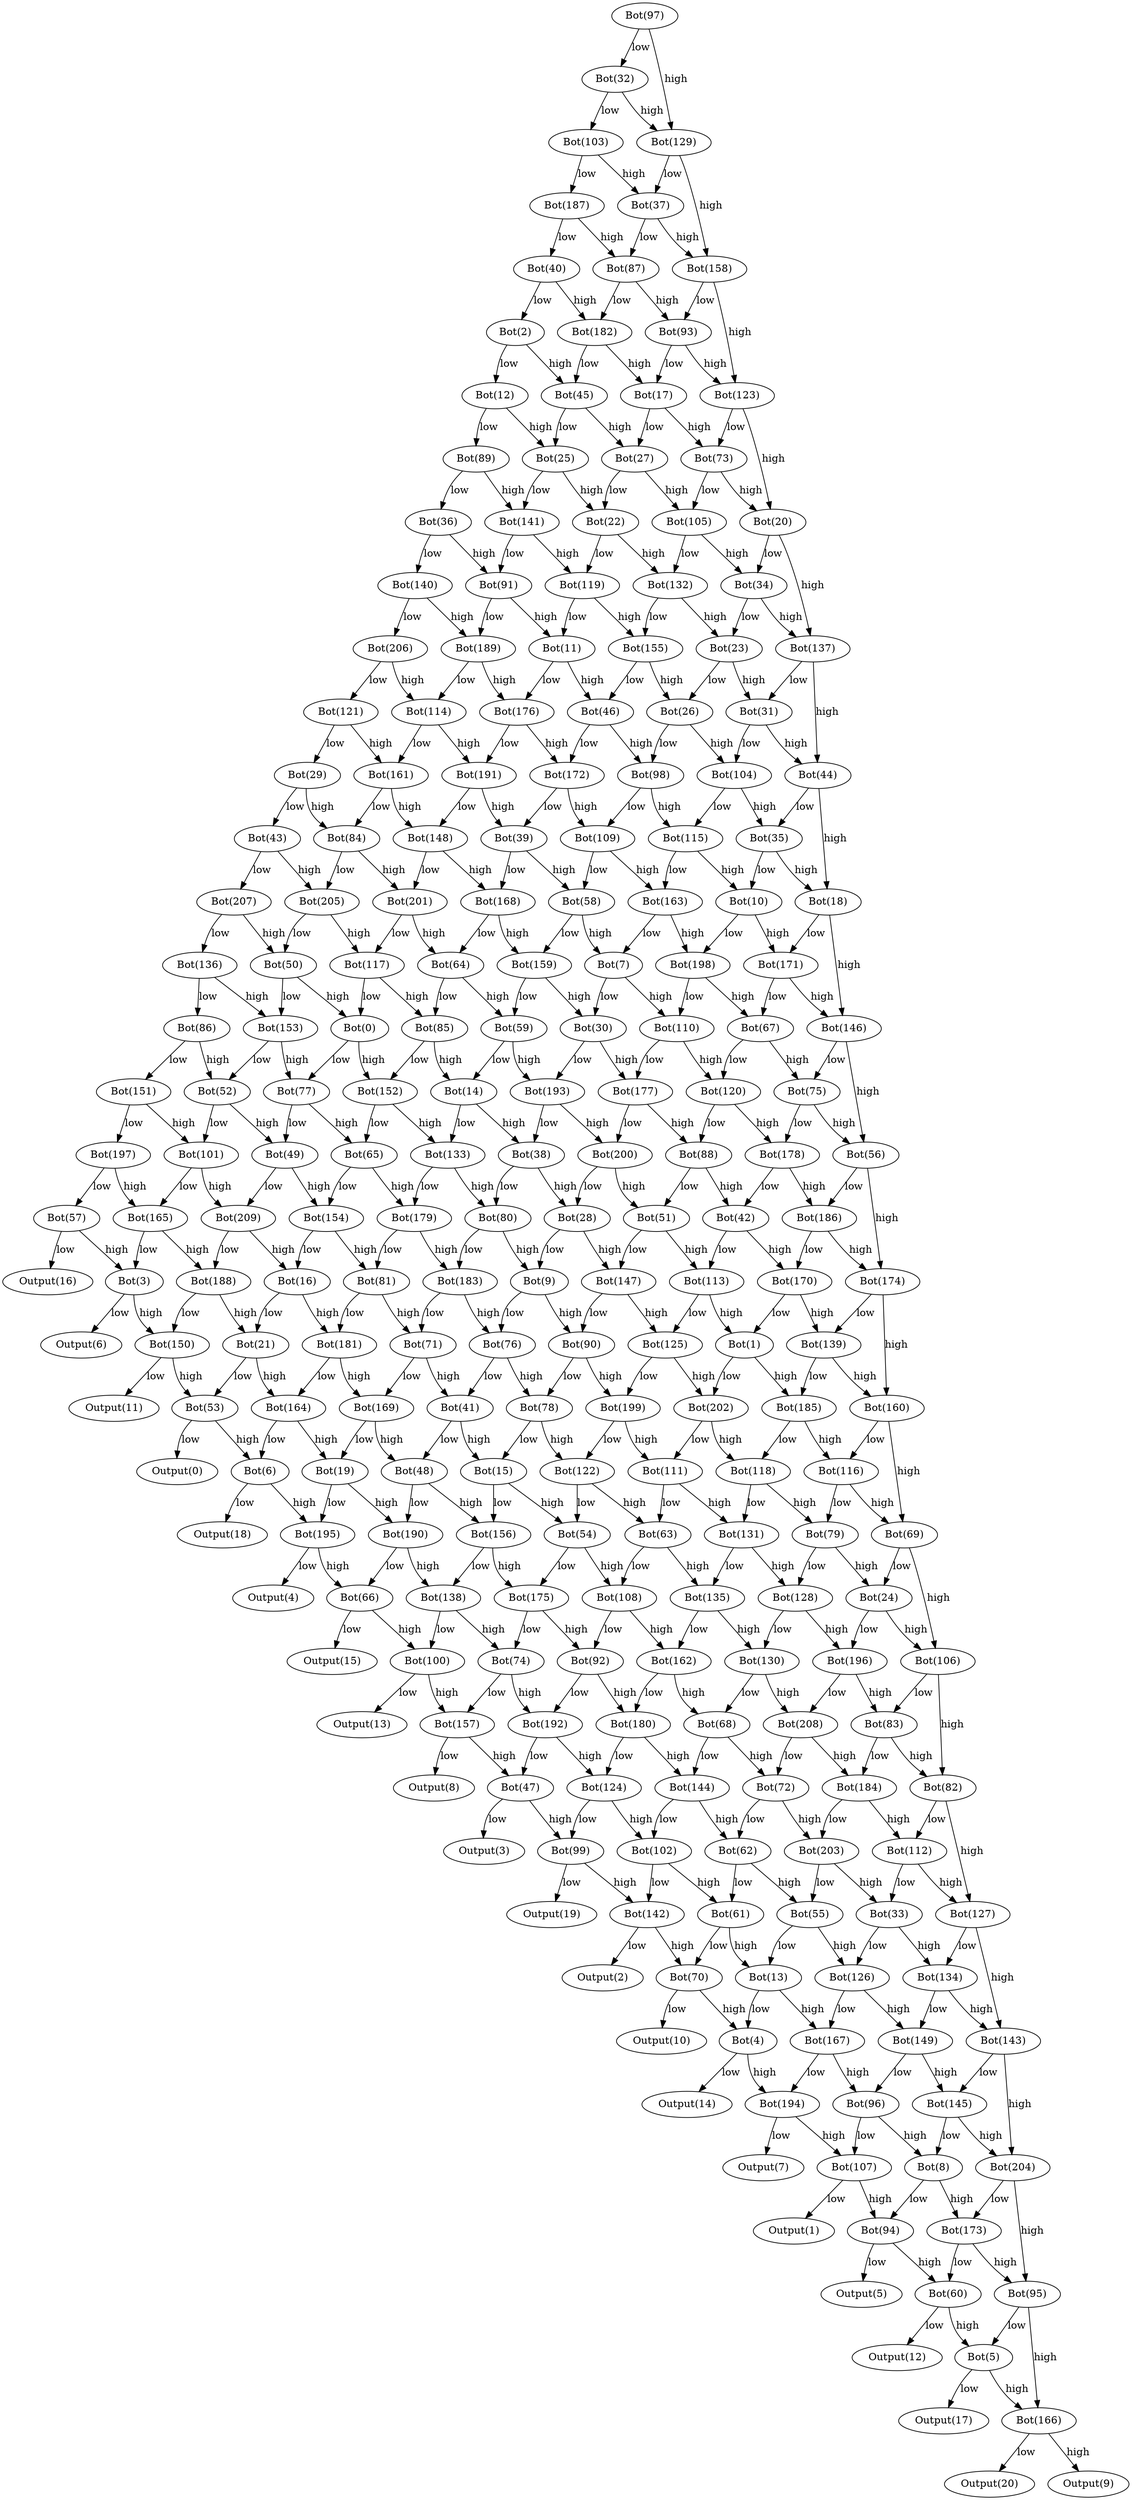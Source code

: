 digraph robots {
  "Bot(120)" -> "Bot(88)" [label = low];
  "Bot(120)" -> "Bot(178)" [label = high];
  "Bot(141)" -> "Bot(91)" [label = low];
  "Bot(141)" -> "Bot(119)" [label = high];
  "Bot(93)" -> "Bot(17)" [label = low];
  "Bot(93)" -> "Bot(123)" [label = high];
  "Bot(118)" -> "Bot(131)" [label = low];
  "Bot(118)" -> "Bot(79)" [label = high];
  "Bot(159)" -> "Bot(59)" [label = low];
  "Bot(159)" -> "Bot(30)" [label = high];
  "Bot(194)" -> "Output(7)" [label = low];
  "Bot(194)" -> "Bot(107)" [label = high];
  "Bot(184)" -> "Bot(203)" [label = low];
  "Bot(184)" -> "Bot(112)" [label = high];
  "Bot(105)" -> "Bot(132)" [label = low];
  "Bot(105)" -> "Bot(34)" [label = high];
  "Bot(142)" -> "Output(2)" [label = low];
  "Bot(142)" -> "Bot(70)" [label = high];
  "Bot(14)" -> "Bot(133)" [label = low];
  "Bot(14)" -> "Bot(38)" [label = high];
  "Bot(61)" -> "Bot(70)" [label = low];
  "Bot(61)" -> "Bot(13)" [label = high];
  "Bot(10)" -> "Bot(198)" [label = low];
  "Bot(10)" -> "Bot(171)" [label = high];
  "Bot(112)" -> "Bot(33)" [label = low];
  "Bot(112)" -> "Bot(127)" [label = high];
  "Bot(177)" -> "Bot(200)" [label = low];
  "Bot(177)" -> "Bot(88)" [label = high];
  "Bot(163)" -> "Bot(7)" [label = low];
  "Bot(163)" -> "Bot(198)" [label = high];
  "Bot(17)" -> "Bot(27)" [label = low];
  "Bot(17)" -> "Bot(73)" [label = high];
  "Bot(131)" -> "Bot(135)" [label = low];
  "Bot(131)" -> "Bot(128)" [label = high];
  "Bot(0)" -> "Bot(77)" [label = low];
  "Bot(0)" -> "Bot(152)" [label = high];
  "Bot(167)" -> "Bot(194)" [label = low];
  "Bot(167)" -> "Bot(96)" [label = high];
  "Bot(146)" -> "Bot(75)" [label = low];
  "Bot(146)" -> "Bot(56)" [label = high];
  "Bot(47)" -> "Output(3)" [label = low];
  "Bot(47)" -> "Bot(99)" [label = high];
  "Bot(136)" -> "Bot(86)" [label = low];
  "Bot(136)" -> "Bot(153)" [label = high];
  "Bot(73)" -> "Bot(105)" [label = low];
  "Bot(73)" -> "Bot(20)" [label = high];
  "Bot(4)" -> "Output(14)" [label = low];
  "Bot(4)" -> "Bot(194)" [label = high];
  "Bot(42)" -> "Bot(113)" [label = low];
  "Bot(42)" -> "Bot(170)" [label = high];
  "Bot(46)" -> "Bot(172)" [label = low];
  "Bot(46)" -> "Bot(98)" [label = high];
  "Bot(81)" -> "Bot(181)" [label = low];
  "Bot(81)" -> "Bot(71)" [label = high];
  "Bot(169)" -> "Bot(19)" [label = low];
  "Bot(169)" -> "Bot(48)" [label = high];
  "Bot(162)" -> "Bot(180)" [label = low];
  "Bot(162)" -> "Bot(68)" [label = high];
  "Bot(116)" -> "Bot(79)" [label = low];
  "Bot(116)" -> "Bot(69)" [label = high];
  "Bot(39)" -> "Bot(168)" [label = low];
  "Bot(39)" -> "Bot(58)" [label = high];
  "Bot(60)" -> "Output(12)" [label = low];
  "Bot(60)" -> "Bot(5)" [label = high];
  "Bot(119)" -> "Bot(11)" [label = low];
  "Bot(119)" -> "Bot(155)" [label = high];
  "Bot(24)" -> "Bot(196)" [label = low];
  "Bot(24)" -> "Bot(106)" [label = high];
  "Bot(35)" -> "Bot(10)" [label = low];
  "Bot(35)" -> "Bot(18)" [label = high];
  "Bot(6)" -> "Output(18)" [label = low];
  "Bot(6)" -> "Bot(195)" [label = high];
  "Bot(62)" -> "Bot(61)" [label = low];
  "Bot(62)" -> "Bot(55)" [label = high];
  "Bot(20)" -> "Bot(34)" [label = low];
  "Bot(20)" -> "Bot(137)" [label = high];
  "Bot(32)" -> "Bot(103)" [label = low];
  "Bot(32)" -> "Bot(129)" [label = high];
  "Bot(7)" -> "Bot(30)" [label = low];
  "Bot(7)" -> "Bot(110)" [label = high];
  "Bot(202)" -> "Bot(111)" [label = low];
  "Bot(202)" -> "Bot(118)" [label = high];
  "Bot(113)" -> "Bot(125)" [label = low];
  "Bot(113)" -> "Bot(1)" [label = high];
  "Bot(121)" -> "Bot(29)" [label = low];
  "Bot(121)" -> "Bot(161)" [label = high];
  "Bot(96)" -> "Bot(107)" [label = low];
  "Bot(96)" -> "Bot(8)" [label = high];
  "Bot(191)" -> "Bot(148)" [label = low];
  "Bot(191)" -> "Bot(39)" [label = high];
  "Bot(1)" -> "Bot(202)" [label = low];
  "Bot(1)" -> "Bot(185)" [label = high];
  "Bot(55)" -> "Bot(13)" [label = low];
  "Bot(55)" -> "Bot(126)" [label = high];
  "Bot(27)" -> "Bot(22)" [label = low];
  "Bot(27)" -> "Bot(105)" [label = high];
  "Bot(209)" -> "Bot(188)" [label = low];
  "Bot(209)" -> "Bot(16)" [label = high];
  "Bot(150)" -> "Output(11)" [label = low];
  "Bot(150)" -> "Bot(53)" [label = high];
  "Bot(97)" -> "Bot(32)" [label = low];
  "Bot(97)" -> "Bot(129)" [label = high];
  "Bot(77)" -> "Bot(49)" [label = low];
  "Bot(77)" -> "Bot(65)" [label = high];
  "Bot(106)" -> "Bot(83)" [label = low];
  "Bot(106)" -> "Bot(82)" [label = high];
  "Bot(13)" -> "Bot(4)" [label = low];
  "Bot(13)" -> "Bot(167)" [label = high];
  "Bot(145)" -> "Bot(8)" [label = low];
  "Bot(145)" -> "Bot(204)" [label = high];
  "Bot(52)" -> "Bot(101)" [label = low];
  "Bot(52)" -> "Bot(49)" [label = high];
  "Bot(56)" -> "Bot(186)" [label = low];
  "Bot(56)" -> "Bot(174)" [label = high];
  "Bot(101)" -> "Bot(165)" [label = low];
  "Bot(101)" -> "Bot(209)" [label = high];
  "Bot(144)" -> "Bot(102)" [label = low];
  "Bot(144)" -> "Bot(62)" [label = high];
  "Bot(127)" -> "Bot(134)" [label = low];
  "Bot(127)" -> "Bot(143)" [label = high];
  "Bot(100)" -> "Output(13)" [label = low];
  "Bot(100)" -> "Bot(157)" [label = high];
  "Bot(45)" -> "Bot(25)" [label = low];
  "Bot(45)" -> "Bot(27)" [label = high];
  "Bot(87)" -> "Bot(182)" [label = low];
  "Bot(87)" -> "Bot(93)" [label = high];
  "Bot(149)" -> "Bot(96)" [label = low];
  "Bot(149)" -> "Bot(145)" [label = high];
  "Bot(115)" -> "Bot(163)" [label = low];
  "Bot(115)" -> "Bot(10)" [label = high];
  "Bot(66)" -> "Output(15)" [label = low];
  "Bot(66)" -> "Bot(100)" [label = high];
  "Bot(91)" -> "Bot(189)" [label = low];
  "Bot(91)" -> "Bot(11)" [label = high];
  "Bot(107)" -> "Output(1)" [label = low];
  "Bot(107)" -> "Bot(94)" [label = high];
  "Bot(143)" -> "Bot(145)" [label = low];
  "Bot(143)" -> "Bot(204)" [label = high];
  "Bot(89)" -> "Bot(36)" [label = low];
  "Bot(89)" -> "Bot(141)" [label = high];
  "Bot(104)" -> "Bot(115)" [label = low];
  "Bot(104)" -> "Bot(35)" [label = high];
  "Bot(98)" -> "Bot(109)" [label = low];
  "Bot(98)" -> "Bot(115)" [label = high];
  "Bot(85)" -> "Bot(152)" [label = low];
  "Bot(85)" -> "Bot(14)" [label = high];
  "Bot(201)" -> "Bot(117)" [label = low];
  "Bot(201)" -> "Bot(64)" [label = high];
  "Bot(197)" -> "Bot(57)" [label = low];
  "Bot(197)" -> "Bot(165)" [label = high];
  "Bot(11)" -> "Bot(176)" [label = low];
  "Bot(11)" -> "Bot(46)" [label = high];
  "Bot(67)" -> "Bot(120)" [label = low];
  "Bot(67)" -> "Bot(75)" [label = high];
  "Bot(69)" -> "Bot(24)" [label = low];
  "Bot(69)" -> "Bot(106)" [label = high];
  "Bot(95)" -> "Bot(5)" [label = low];
  "Bot(95)" -> "Bot(166)" [label = high];
  "Bot(137)" -> "Bot(31)" [label = low];
  "Bot(137)" -> "Bot(44)" [label = high];
  "Bot(12)" -> "Bot(89)" [label = low];
  "Bot(12)" -> "Bot(25)" [label = high];
  "Bot(59)" -> "Bot(14)" [label = low];
  "Bot(59)" -> "Bot(193)" [label = high];
  "Bot(88)" -> "Bot(51)" [label = low];
  "Bot(88)" -> "Bot(42)" [label = high];
  "Bot(208)" -> "Bot(72)" [label = low];
  "Bot(208)" -> "Bot(184)" [label = high];
  "Bot(161)" -> "Bot(84)" [label = low];
  "Bot(161)" -> "Bot(148)" [label = high];
  "Bot(138)" -> "Bot(100)" [label = low];
  "Bot(138)" -> "Bot(74)" [label = high];
  "Bot(58)" -> "Bot(159)" [label = low];
  "Bot(58)" -> "Bot(7)" [label = high];
  "Bot(3)" -> "Output(6)" [label = low];
  "Bot(3)" -> "Bot(150)" [label = high];
  "Bot(192)" -> "Bot(47)" [label = low];
  "Bot(192)" -> "Bot(124)" [label = high];
  "Bot(126)" -> "Bot(167)" [label = low];
  "Bot(126)" -> "Bot(149)" [label = high];
  "Bot(165)" -> "Bot(3)" [label = low];
  "Bot(165)" -> "Bot(188)" [label = high];
  "Bot(5)" -> "Output(17)" [label = low];
  "Bot(5)" -> "Bot(166)" [label = high];
  "Bot(33)" -> "Bot(126)" [label = low];
  "Bot(33)" -> "Bot(134)" [label = high];
  "Bot(103)" -> "Bot(187)" [label = low];
  "Bot(103)" -> "Bot(37)" [label = high];
  "Bot(205)" -> "Bot(50)" [label = low];
  "Bot(205)" -> "Bot(117)" [label = high];
  "Bot(99)" -> "Output(19)" [label = low];
  "Bot(99)" -> "Bot(142)" [label = high];
  "Bot(82)" -> "Bot(112)" [label = low];
  "Bot(82)" -> "Bot(127)" [label = high];
  "Bot(185)" -> "Bot(118)" [label = low];
  "Bot(185)" -> "Bot(116)" [label = high];
  "Bot(86)" -> "Bot(151)" [label = low];
  "Bot(86)" -> "Bot(52)" [label = high];
  "Bot(180)" -> "Bot(124)" [label = low];
  "Bot(180)" -> "Bot(144)" [label = high];
  "Bot(156)" -> "Bot(138)" [label = low];
  "Bot(156)" -> "Bot(175)" [label = high];
  "Bot(125)" -> "Bot(199)" [label = low];
  "Bot(125)" -> "Bot(202)" [label = high];
  "Bot(19)" -> "Bot(195)" [label = low];
  "Bot(19)" -> "Bot(190)" [label = high];
  "Bot(203)" -> "Bot(55)" [label = low];
  "Bot(203)" -> "Bot(33)" [label = high];
  "Bot(84)" -> "Bot(205)" [label = low];
  "Bot(84)" -> "Bot(201)" [label = high];
  "Bot(63)" -> "Bot(108)" [label = low];
  "Bot(63)" -> "Bot(135)" [label = high];
  "Bot(186)" -> "Bot(170)" [label = low];
  "Bot(186)" -> "Bot(174)" [label = high];
  "Bot(51)" -> "Bot(147)" [label = low];
  "Bot(51)" -> "Bot(113)" [label = high];
  "Bot(23)" -> "Bot(26)" [label = low];
  "Bot(23)" -> "Bot(31)" [label = high];
  "Bot(83)" -> "Bot(184)" [label = low];
  "Bot(83)" -> "Bot(82)" [label = high];
  "Bot(188)" -> "Bot(150)" [label = low];
  "Bot(188)" -> "Bot(21)" [label = high];
  "Bot(48)" -> "Bot(190)" [label = low];
  "Bot(48)" -> "Bot(156)" [label = high];
  "Bot(153)" -> "Bot(52)" [label = low];
  "Bot(153)" -> "Bot(77)" [label = high];
  "Bot(178)" -> "Bot(42)" [label = low];
  "Bot(178)" -> "Bot(186)" [label = high];
  "Bot(123)" -> "Bot(73)" [label = low];
  "Bot(123)" -> "Bot(20)" [label = high];
  "Bot(78)" -> "Bot(15)" [label = low];
  "Bot(78)" -> "Bot(122)" [label = high];
  "Bot(53)" -> "Output(0)" [label = low];
  "Bot(53)" -> "Bot(6)" [label = high];
  "Bot(15)" -> "Bot(156)" [label = low];
  "Bot(15)" -> "Bot(54)" [label = high];
  "Bot(160)" -> "Bot(116)" [label = low];
  "Bot(160)" -> "Bot(69)" [label = high];
  "Bot(174)" -> "Bot(139)" [label = low];
  "Bot(174)" -> "Bot(160)" [label = high];
  "Bot(176)" -> "Bot(191)" [label = low];
  "Bot(176)" -> "Bot(172)" [label = high];
  "Bot(8)" -> "Bot(94)" [label = low];
  "Bot(8)" -> "Bot(173)" [label = high];
  "Bot(166)" -> "Output(20)" [label = low];
  "Bot(166)" -> "Output(9)" [label = high];
  "Bot(38)" -> "Bot(80)" [label = low];
  "Bot(38)" -> "Bot(28)" [label = high];
  "Bot(114)" -> "Bot(161)" [label = low];
  "Bot(114)" -> "Bot(191)" [label = high];
  "Bot(181)" -> "Bot(164)" [label = low];
  "Bot(181)" -> "Bot(169)" [label = high];
  "Bot(40)" -> "Bot(2)" [label = low];
  "Bot(40)" -> "Bot(182)" [label = high];
  "Bot(207)" -> "Bot(136)" [label = low];
  "Bot(207)" -> "Bot(50)" [label = high];
  "Bot(204)" -> "Bot(173)" [label = low];
  "Bot(204)" -> "Bot(95)" [label = high];
  "Bot(148)" -> "Bot(201)" [label = low];
  "Bot(148)" -> "Bot(168)" [label = high];
  "Bot(158)" -> "Bot(93)" [label = low];
  "Bot(158)" -> "Bot(123)" [label = high];
  "Bot(117)" -> "Bot(0)" [label = low];
  "Bot(117)" -> "Bot(85)" [label = high];
  "Bot(64)" -> "Bot(85)" [label = low];
  "Bot(64)" -> "Bot(59)" [label = high];
  "Bot(152)" -> "Bot(65)" [label = low];
  "Bot(152)" -> "Bot(133)" [label = high];
  "Bot(65)" -> "Bot(154)" [label = low];
  "Bot(65)" -> "Bot(179)" [label = high];
  "Bot(94)" -> "Output(5)" [label = low];
  "Bot(94)" -> "Bot(60)" [label = high];
  "Bot(44)" -> "Bot(35)" [label = low];
  "Bot(44)" -> "Bot(18)" [label = high];
  "Bot(76)" -> "Bot(41)" [label = low];
  "Bot(76)" -> "Bot(78)" [label = high];
  "Bot(109)" -> "Bot(58)" [label = low];
  "Bot(109)" -> "Bot(163)" [label = high];
  "Bot(206)" -> "Bot(121)" [label = low];
  "Bot(206)" -> "Bot(114)" [label = high];
  "Bot(79)" -> "Bot(128)" [label = low];
  "Bot(79)" -> "Bot(24)" [label = high];
  "Bot(57)" -> "Output(16)" [label = low];
  "Bot(57)" -> "Bot(3)" [label = high];
  "Bot(140)" -> "Bot(206)" [label = low];
  "Bot(140)" -> "Bot(189)" [label = high];
  "Bot(122)" -> "Bot(54)" [label = low];
  "Bot(122)" -> "Bot(63)" [label = high];
  "Bot(179)" -> "Bot(81)" [label = low];
  "Bot(179)" -> "Bot(183)" [label = high];
  "Bot(9)" -> "Bot(76)" [label = low];
  "Bot(9)" -> "Bot(90)" [label = high];
  "Bot(195)" -> "Output(4)" [label = low];
  "Bot(195)" -> "Bot(66)" [label = high];
  "Bot(172)" -> "Bot(39)" [label = low];
  "Bot(172)" -> "Bot(109)" [label = high];
  "Bot(130)" -> "Bot(68)" [label = low];
  "Bot(130)" -> "Bot(208)" [label = high];
  "Bot(187)" -> "Bot(40)" [label = low];
  "Bot(187)" -> "Bot(87)" [label = high];
  "Bot(21)" -> "Bot(53)" [label = low];
  "Bot(21)" -> "Bot(164)" [label = high];
  "Bot(170)" -> "Bot(1)" [label = low];
  "Bot(170)" -> "Bot(139)" [label = high];
  "Bot(37)" -> "Bot(87)" [label = low];
  "Bot(37)" -> "Bot(158)" [label = high];
  "Bot(199)" -> "Bot(122)" [label = low];
  "Bot(199)" -> "Bot(111)" [label = high];
  "Bot(164)" -> "Bot(6)" [label = low];
  "Bot(164)" -> "Bot(19)" [label = high];
  "Bot(182)" -> "Bot(45)" [label = low];
  "Bot(182)" -> "Bot(17)" [label = high];
  "Bot(108)" -> "Bot(92)" [label = low];
  "Bot(108)" -> "Bot(162)" [label = high];
  "Bot(189)" -> "Bot(114)" [label = low];
  "Bot(189)" -> "Bot(176)" [label = high];
  "Bot(41)" -> "Bot(48)" [label = low];
  "Bot(41)" -> "Bot(15)" [label = high];
  "Bot(72)" -> "Bot(62)" [label = low];
  "Bot(72)" -> "Bot(203)" [label = high];
  "Bot(71)" -> "Bot(169)" [label = low];
  "Bot(71)" -> "Bot(41)" [label = high];
  "Bot(168)" -> "Bot(64)" [label = low];
  "Bot(168)" -> "Bot(159)" [label = high];
  "Bot(171)" -> "Bot(67)" [label = low];
  "Bot(171)" -> "Bot(146)" [label = high];
  "Bot(36)" -> "Bot(140)" [label = low];
  "Bot(36)" -> "Bot(91)" [label = high];
  "Bot(70)" -> "Output(10)" [label = low];
  "Bot(70)" -> "Bot(4)" [label = high];
  "Bot(28)" -> "Bot(9)" [label = low];
  "Bot(28)" -> "Bot(147)" [label = high];
  "Bot(193)" -> "Bot(38)" [label = low];
  "Bot(193)" -> "Bot(200)" [label = high];
  "Bot(133)" -> "Bot(179)" [label = low];
  "Bot(133)" -> "Bot(80)" [label = high];
  "Bot(129)" -> "Bot(37)" [label = low];
  "Bot(129)" -> "Bot(158)" [label = high];
  "Bot(74)" -> "Bot(157)" [label = low];
  "Bot(74)" -> "Bot(192)" [label = high];
  "Bot(151)" -> "Bot(197)" [label = low];
  "Bot(151)" -> "Bot(101)" [label = high];
  "Bot(157)" -> "Output(8)" [label = low];
  "Bot(157)" -> "Bot(47)" [label = high];
  "Bot(16)" -> "Bot(21)" [label = low];
  "Bot(16)" -> "Bot(181)" [label = high];
  "Bot(147)" -> "Bot(90)" [label = low];
  "Bot(147)" -> "Bot(125)" [label = high];
  "Bot(134)" -> "Bot(149)" [label = low];
  "Bot(134)" -> "Bot(143)" [label = high];
  "Bot(18)" -> "Bot(171)" [label = low];
  "Bot(18)" -> "Bot(146)" [label = high];
  "Bot(80)" -> "Bot(183)" [label = low];
  "Bot(80)" -> "Bot(9)" [label = high];
  "Bot(102)" -> "Bot(142)" [label = low];
  "Bot(102)" -> "Bot(61)" [label = high];
  "Bot(68)" -> "Bot(144)" [label = low];
  "Bot(68)" -> "Bot(72)" [label = high];
  "Bot(110)" -> "Bot(177)" [label = low];
  "Bot(110)" -> "Bot(120)" [label = high];
  "Bot(26)" -> "Bot(98)" [label = low];
  "Bot(26)" -> "Bot(104)" [label = high];
  "Bot(139)" -> "Bot(185)" [label = low];
  "Bot(139)" -> "Bot(160)" [label = high];
  "Bot(155)" -> "Bot(46)" [label = low];
  "Bot(155)" -> "Bot(26)" [label = high];
  "Bot(31)" -> "Bot(104)" [label = low];
  "Bot(31)" -> "Bot(44)" [label = high];
  "Bot(49)" -> "Bot(209)" [label = low];
  "Bot(49)" -> "Bot(154)" [label = high];
  "Bot(2)" -> "Bot(12)" [label = low];
  "Bot(2)" -> "Bot(45)" [label = high];
  "Bot(135)" -> "Bot(162)" [label = low];
  "Bot(135)" -> "Bot(130)" [label = high];
  "Bot(124)" -> "Bot(99)" [label = low];
  "Bot(124)" -> "Bot(102)" [label = high];
  "Bot(34)" -> "Bot(23)" [label = low];
  "Bot(34)" -> "Bot(137)" [label = high];
  "Bot(200)" -> "Bot(28)" [label = low];
  "Bot(200)" -> "Bot(51)" [label = high];
  "Bot(54)" -> "Bot(175)" [label = low];
  "Bot(54)" -> "Bot(108)" [label = high];
  "Bot(29)" -> "Bot(43)" [label = low];
  "Bot(29)" -> "Bot(84)" [label = high];
  "Bot(132)" -> "Bot(155)" [label = low];
  "Bot(132)" -> "Bot(23)" [label = high];
  "Bot(175)" -> "Bot(74)" [label = low];
  "Bot(175)" -> "Bot(92)" [label = high];
  "Bot(75)" -> "Bot(178)" [label = low];
  "Bot(75)" -> "Bot(56)" [label = high];
  "Bot(92)" -> "Bot(192)" [label = low];
  "Bot(92)" -> "Bot(180)" [label = high];
  "Bot(198)" -> "Bot(110)" [label = low];
  "Bot(198)" -> "Bot(67)" [label = high];
  "Bot(111)" -> "Bot(63)" [label = low];
  "Bot(111)" -> "Bot(131)" [label = high];
  "Bot(190)" -> "Bot(66)" [label = low];
  "Bot(190)" -> "Bot(138)" [label = high];
  "Bot(25)" -> "Bot(141)" [label = low];
  "Bot(25)" -> "Bot(22)" [label = high];
  "Bot(43)" -> "Bot(207)" [label = low];
  "Bot(43)" -> "Bot(205)" [label = high];
  "Bot(196)" -> "Bot(208)" [label = low];
  "Bot(196)" -> "Bot(83)" [label = high];
  "Bot(50)" -> "Bot(153)" [label = low];
  "Bot(50)" -> "Bot(0)" [label = high];
  "Bot(22)" -> "Bot(119)" [label = low];
  "Bot(22)" -> "Bot(132)" [label = high];
  "Bot(30)" -> "Bot(193)" [label = low];
  "Bot(30)" -> "Bot(177)" [label = high];
  "Bot(183)" -> "Bot(71)" [label = low];
  "Bot(183)" -> "Bot(76)" [label = high];
  "Bot(173)" -> "Bot(60)" [label = low];
  "Bot(173)" -> "Bot(95)" [label = high];
  "Bot(128)" -> "Bot(130)" [label = low];
  "Bot(128)" -> "Bot(196)" [label = high];
  "Bot(90)" -> "Bot(78)" [label = low];
  "Bot(90)" -> "Bot(199)" [label = high];
  "Bot(154)" -> "Bot(16)" [label = low];
  "Bot(154)" -> "Bot(81)" [label = high];

}
